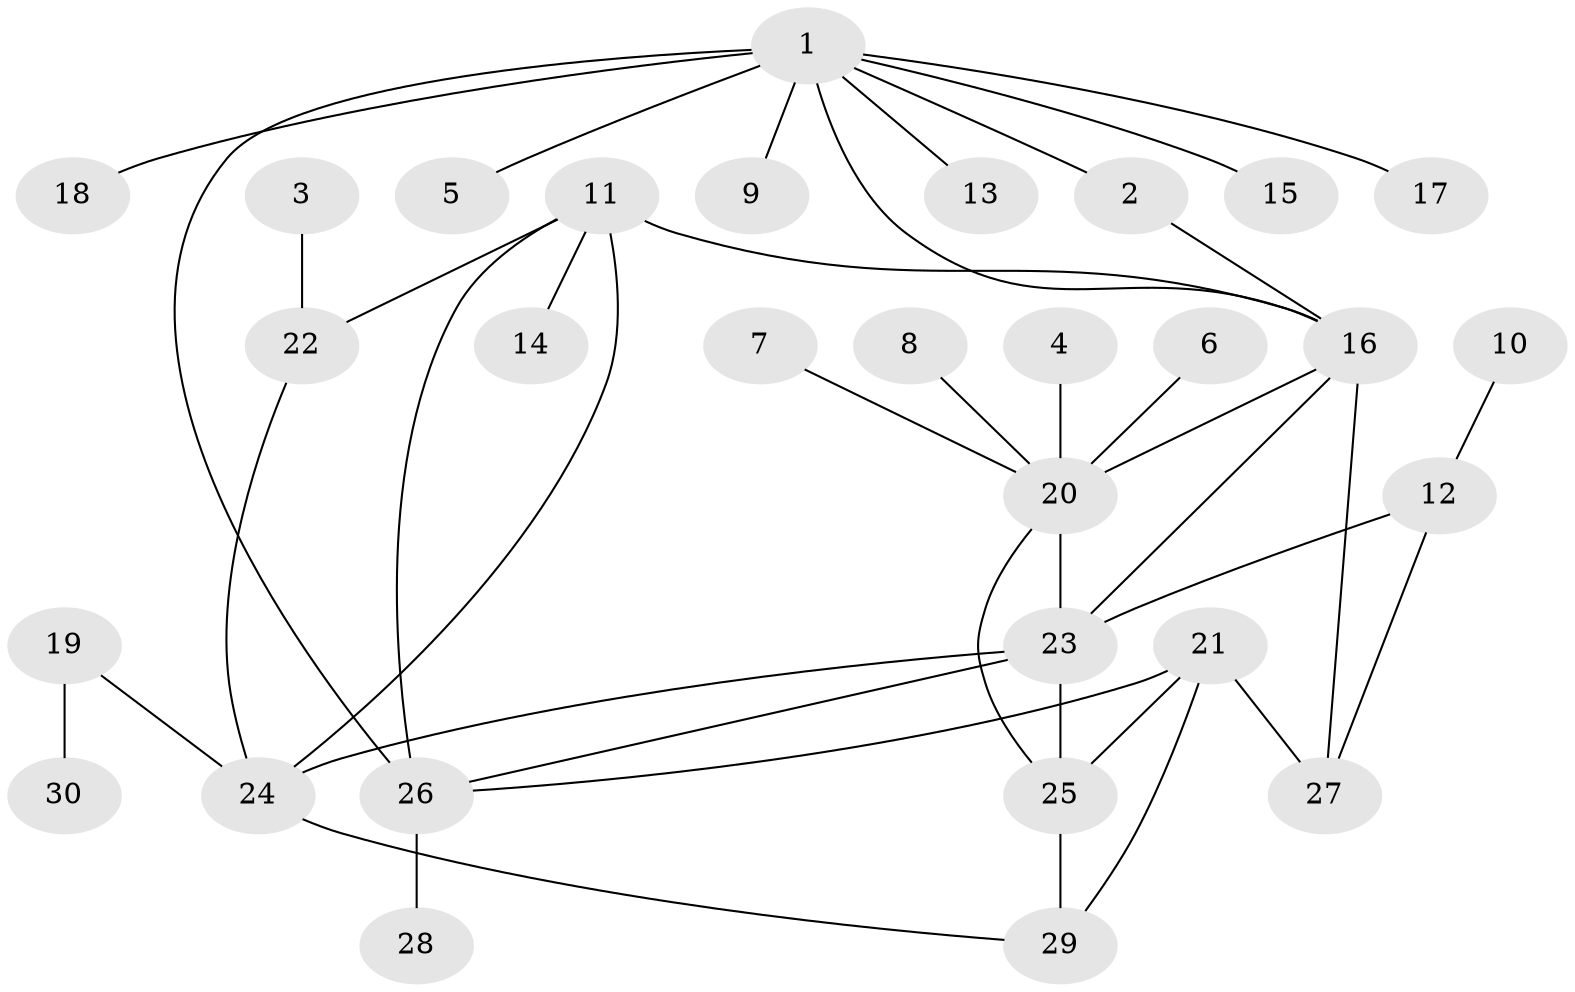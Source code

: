 // original degree distribution, {7: 0.05, 6: 0.1, 8: 0.016666666666666666, 9: 0.016666666666666666, 5: 0.05, 4: 0.03333333333333333, 1: 0.6166666666666667, 2: 0.11666666666666667}
// Generated by graph-tools (version 1.1) at 2025/26/03/09/25 03:26:49]
// undirected, 30 vertices, 41 edges
graph export_dot {
graph [start="1"]
  node [color=gray90,style=filled];
  1;
  2;
  3;
  4;
  5;
  6;
  7;
  8;
  9;
  10;
  11;
  12;
  13;
  14;
  15;
  16;
  17;
  18;
  19;
  20;
  21;
  22;
  23;
  24;
  25;
  26;
  27;
  28;
  29;
  30;
  1 -- 2 [weight=1.0];
  1 -- 5 [weight=1.0];
  1 -- 9 [weight=1.0];
  1 -- 13 [weight=1.0];
  1 -- 15 [weight=1.0];
  1 -- 16 [weight=1.0];
  1 -- 17 [weight=1.0];
  1 -- 18 [weight=1.0];
  1 -- 26 [weight=2.0];
  2 -- 16 [weight=1.0];
  3 -- 22 [weight=1.0];
  4 -- 20 [weight=1.0];
  6 -- 20 [weight=1.0];
  7 -- 20 [weight=1.0];
  8 -- 20 [weight=1.0];
  10 -- 12 [weight=1.0];
  11 -- 14 [weight=1.0];
  11 -- 16 [weight=1.0];
  11 -- 22 [weight=1.0];
  11 -- 24 [weight=1.0];
  11 -- 26 [weight=1.0];
  12 -- 23 [weight=2.0];
  12 -- 27 [weight=1.0];
  16 -- 20 [weight=2.0];
  16 -- 23 [weight=1.0];
  16 -- 27 [weight=1.0];
  19 -- 24 [weight=1.0];
  19 -- 30 [weight=1.0];
  20 -- 23 [weight=1.0];
  20 -- 25 [weight=1.0];
  21 -- 25 [weight=1.0];
  21 -- 26 [weight=1.0];
  21 -- 27 [weight=1.0];
  21 -- 29 [weight=1.0];
  22 -- 24 [weight=1.0];
  23 -- 24 [weight=1.0];
  23 -- 25 [weight=1.0];
  23 -- 26 [weight=1.0];
  24 -- 29 [weight=1.0];
  25 -- 29 [weight=1.0];
  26 -- 28 [weight=1.0];
}
